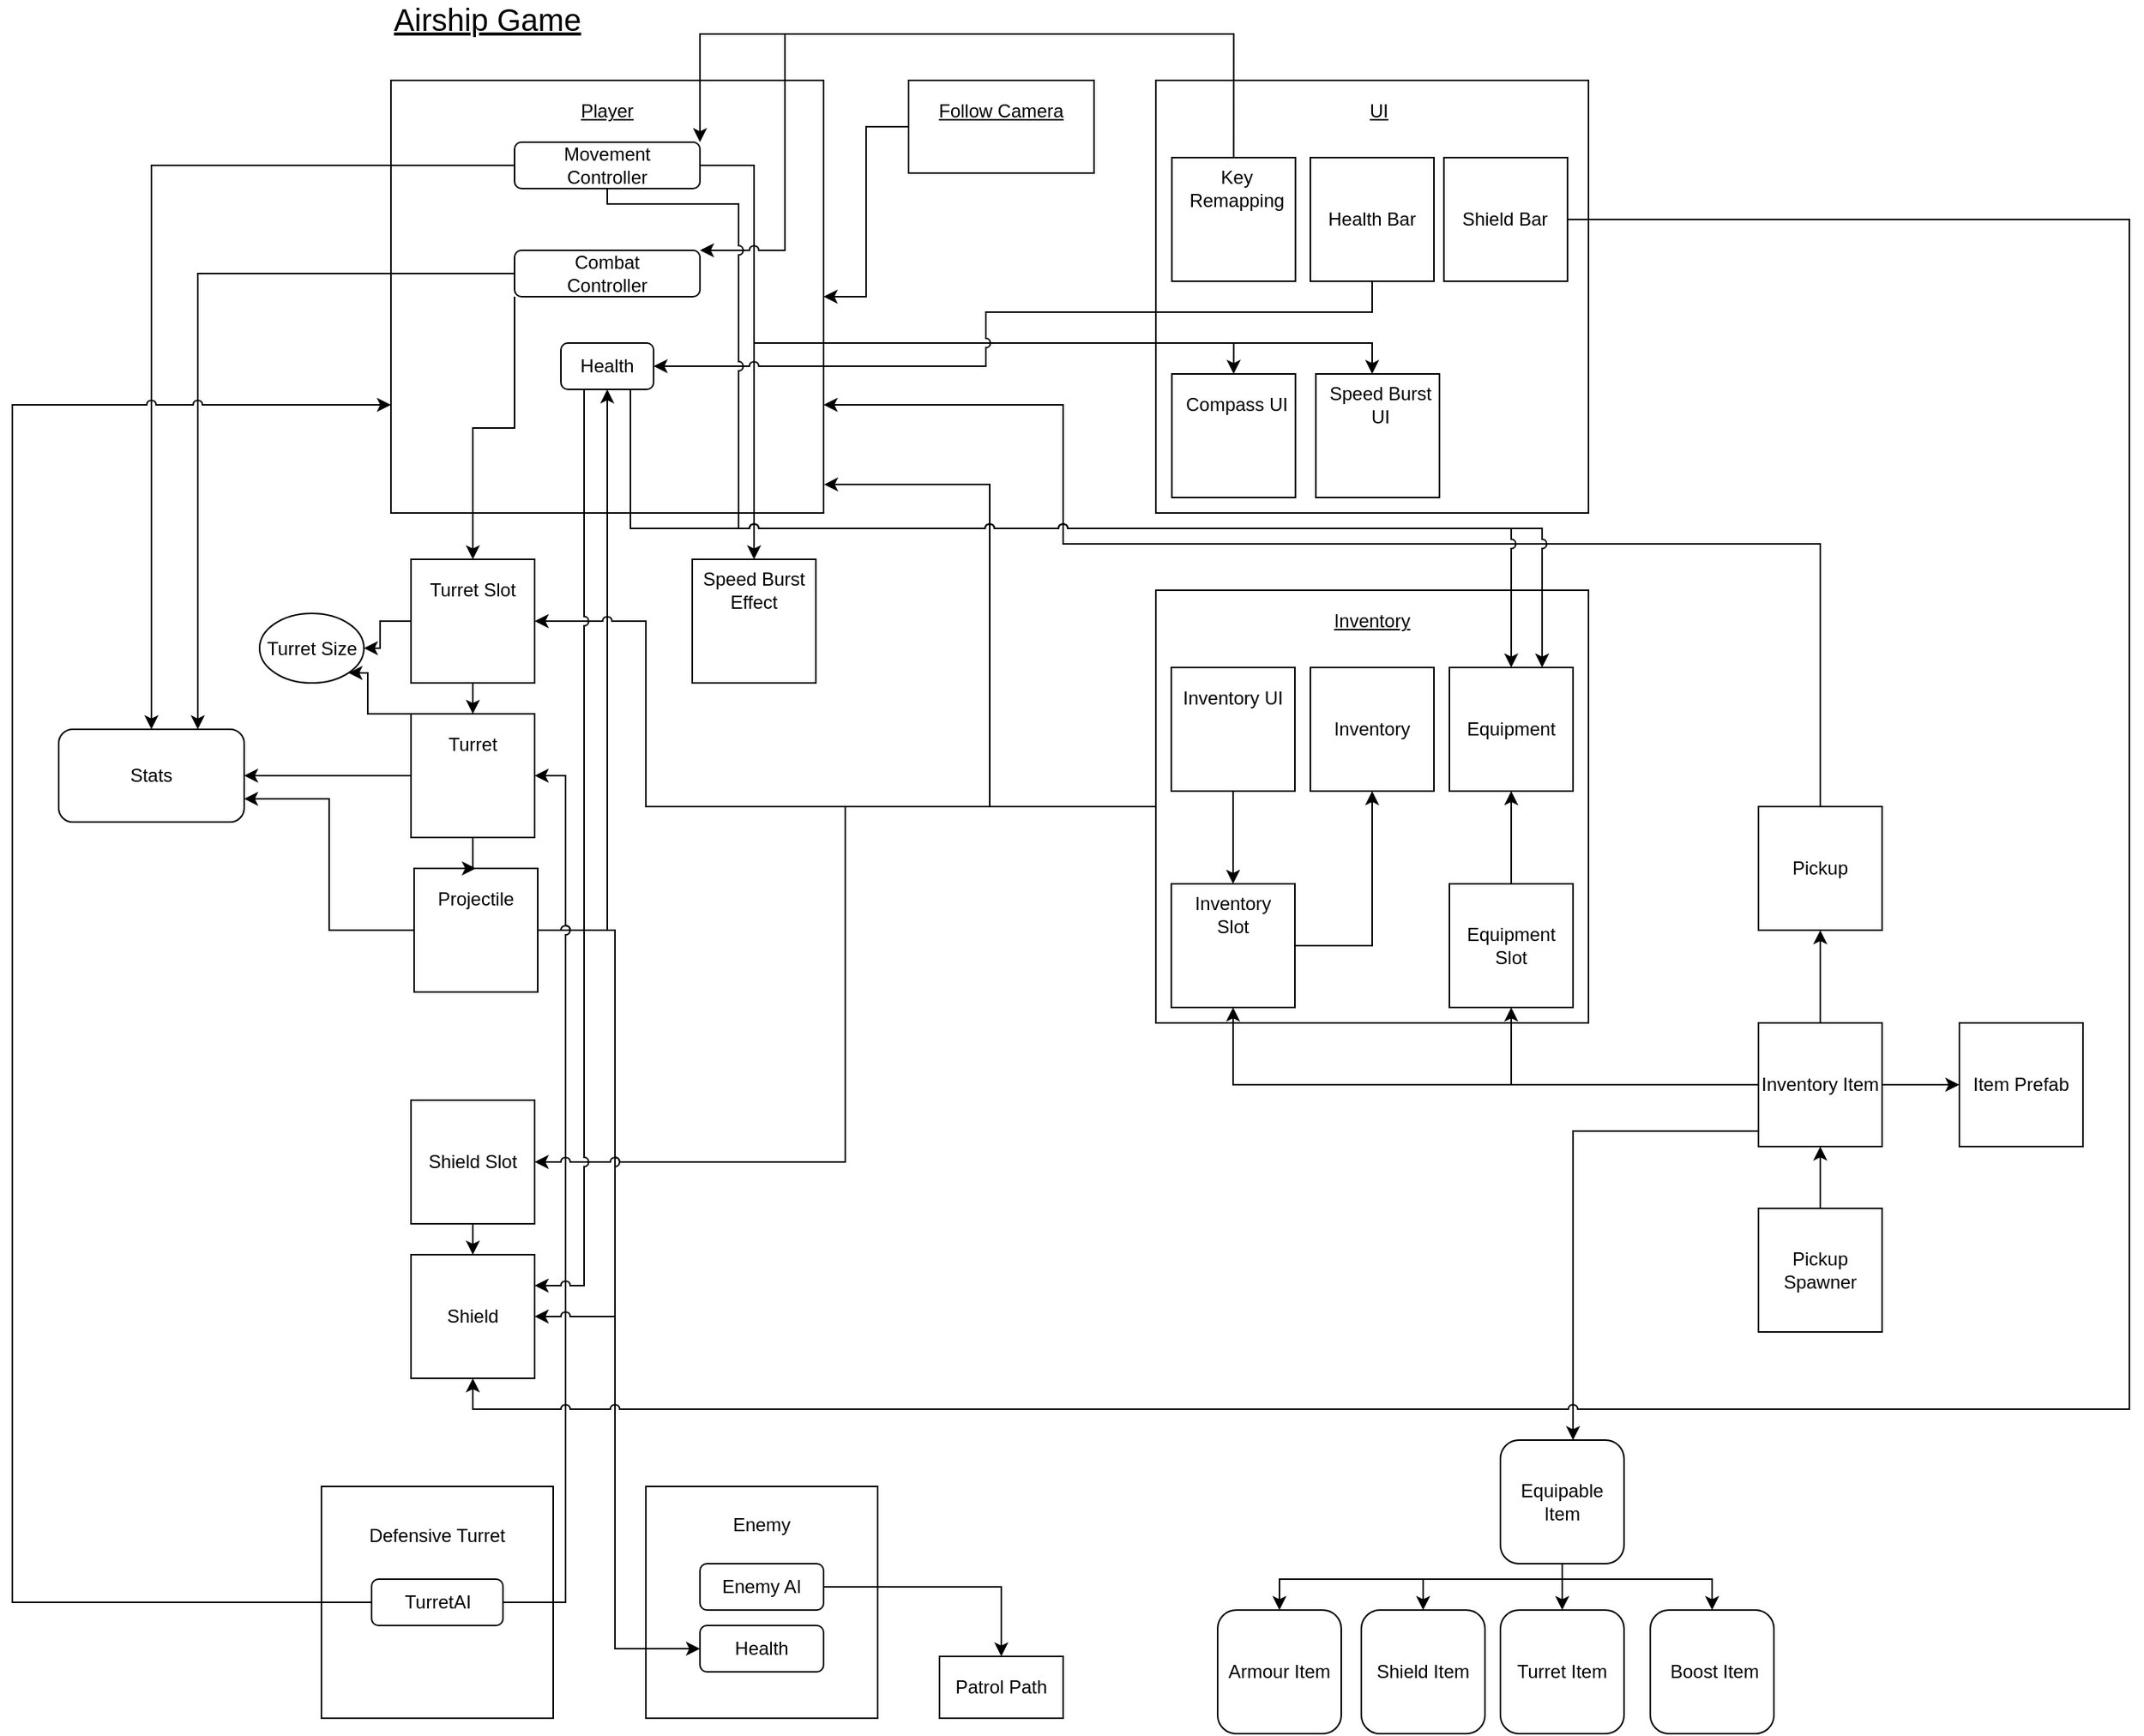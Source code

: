 <mxfile version="13.5.7" type="device"><diagram id="C5RBs43oDa-KdzZeNtuy" name="Page-1"><mxGraphModel dx="1463" dy="846" grid="1" gridSize="10" guides="1" tooltips="1" connect="1" arrows="1" fold="1" page="1" pageScale="1" pageWidth="827" pageHeight="1169" math="0" shadow="0"><root><mxCell id="WIyWlLk6GJQsqaUBKTNV-0"/><mxCell id="WIyWlLk6GJQsqaUBKTNV-1" parent="WIyWlLk6GJQsqaUBKTNV-0"/><mxCell id="Cf9NG068piF9Xm8d50Rl-7" value="Player" style="group" parent="WIyWlLk6GJQsqaUBKTNV-1" vertex="1" connectable="0"><mxGeometry x="780" y="60" width="290" height="280" as="geometry"/></mxCell><mxCell id="Cf9NG068piF9Xm8d50Rl-8" value="" style="whiteSpace=wrap;html=1;aspect=fixed;" parent="Cf9NG068piF9Xm8d50Rl-7" vertex="1"><mxGeometry width="280" height="280" as="geometry"/></mxCell><mxCell id="Cf9NG068piF9Xm8d50Rl-9" value="&lt;font style=&quot;font-size: 12px&quot;&gt;&lt;u&gt;UI&lt;/u&gt;&lt;/font&gt;" style="text;html=1;strokeColor=none;fillColor=none;align=center;verticalAlign=middle;whiteSpace=wrap;rounded=0;" parent="Cf9NG068piF9Xm8d50Rl-7" vertex="1"><mxGeometry x="124.286" y="10" width="41.429" height="20" as="geometry"/></mxCell><mxCell id="Cf9NG068piF9Xm8d50Rl-0" value="" style="group" parent="Cf9NG068piF9Xm8d50Rl-7" vertex="1" connectable="0"><mxGeometry x="10.357" y="190" width="82.857" height="80" as="geometry"/></mxCell><mxCell id="Cf9NG068piF9Xm8d50Rl-1" value="" style="whiteSpace=wrap;html=1;aspect=fixed;strokeColor=#000000;" parent="Cf9NG068piF9Xm8d50Rl-0" vertex="1"><mxGeometry width="80" height="80" as="geometry"/></mxCell><mxCell id="Cf9NG068piF9Xm8d50Rl-2" value="Compass UI" style="text;html=1;strokeColor=none;fillColor=none;align=center;verticalAlign=middle;whiteSpace=wrap;rounded=0;" parent="Cf9NG068piF9Xm8d50Rl-0" vertex="1"><mxGeometry x="5.179" y="10" width="72.5" height="20" as="geometry"/></mxCell><mxCell id="oJ4vuqxPt1i5Xw-Xa5MG-44" value="" style="group" parent="Cf9NG068piF9Xm8d50Rl-7" vertex="1" connectable="0"><mxGeometry x="103.571" y="190" width="82.857" height="80" as="geometry"/></mxCell><mxCell id="Cf9NG068piF9Xm8d50Rl-14" value="" style="group" parent="oJ4vuqxPt1i5Xw-Xa5MG-44" vertex="1" connectable="0"><mxGeometry width="82.857" height="80" as="geometry"/></mxCell><mxCell id="oJ4vuqxPt1i5Xw-Xa5MG-45" value="" style="whiteSpace=wrap;html=1;aspect=fixed;strokeColor=#000000;" parent="Cf9NG068piF9Xm8d50Rl-14" vertex="1"><mxGeometry width="80" height="80" as="geometry"/></mxCell><mxCell id="oJ4vuqxPt1i5Xw-Xa5MG-46" value="Speed Burst UI" style="text;html=1;strokeColor=none;fillColor=none;align=center;verticalAlign=middle;whiteSpace=wrap;rounded=0;" parent="Cf9NG068piF9Xm8d50Rl-14" vertex="1"><mxGeometry x="5.179" y="10" width="72.5" height="20" as="geometry"/></mxCell><mxCell id="Cf9NG068piF9Xm8d50Rl-34" value="" style="whiteSpace=wrap;html=1;aspect=fixed;strokeColor=#000000;" parent="Cf9NG068piF9Xm8d50Rl-7" vertex="1"><mxGeometry x="10.357" y="50" width="80" height="80" as="geometry"/></mxCell><mxCell id="Cf9NG068piF9Xm8d50Rl-35" value="Key Remapping" style="text;html=1;strokeColor=none;fillColor=none;align=center;verticalAlign=middle;whiteSpace=wrap;rounded=0;" parent="Cf9NG068piF9Xm8d50Rl-7" vertex="1"><mxGeometry x="15.536" y="60" width="72.5" height="20" as="geometry"/></mxCell><mxCell id="Ew5xzkwGmlgXeo16lYca-0" value="Health Bar" style="whiteSpace=wrap;html=1;aspect=fixed;" parent="Cf9NG068piF9Xm8d50Rl-7" vertex="1"><mxGeometry x="100.0" y="50" width="80" height="80" as="geometry"/></mxCell><mxCell id="Ew5xzkwGmlgXeo16lYca-1" value="Shield Bar" style="whiteSpace=wrap;html=1;aspect=fixed;" parent="Cf9NG068piF9Xm8d50Rl-7" vertex="1"><mxGeometry x="186.426" y="50" width="80" height="80" as="geometry"/></mxCell><mxCell id="oJ4vuqxPt1i5Xw-Xa5MG-29" value="Player" style="group" parent="WIyWlLk6GJQsqaUBKTNV-1" vertex="1" connectable="0"><mxGeometry x="285" y="60" width="300" height="280" as="geometry"/></mxCell><mxCell id="oJ4vuqxPt1i5Xw-Xa5MG-0" value="" style="whiteSpace=wrap;html=1;aspect=fixed;" parent="oJ4vuqxPt1i5Xw-Xa5MG-29" vertex="1"><mxGeometry width="280" height="280" as="geometry"/></mxCell><mxCell id="oJ4vuqxPt1i5Xw-Xa5MG-1" value="&lt;font style=&quot;font-size: 12px&quot;&gt;&lt;u&gt;Player&lt;/u&gt;&lt;/font&gt;" style="text;html=1;strokeColor=none;fillColor=none;align=center;verticalAlign=middle;whiteSpace=wrap;rounded=0;" parent="oJ4vuqxPt1i5Xw-Xa5MG-29" vertex="1"><mxGeometry x="120" y="10" width="40" height="20" as="geometry"/></mxCell><mxCell id="oJ4vuqxPt1i5Xw-Xa5MG-67" value="Health" style="rounded=1;whiteSpace=wrap;html=1;strokeColor=#000000;" parent="oJ4vuqxPt1i5Xw-Xa5MG-29" vertex="1"><mxGeometry x="110" y="170" width="60" height="30" as="geometry"/></mxCell><mxCell id="oJ4vuqxPt1i5Xw-Xa5MG-12" value="&lt;font style=&quot;font-size: 20px&quot;&gt;&lt;u&gt;Airship Game&lt;/u&gt;&lt;/font&gt;" style="text;html=1;strokeColor=none;fillColor=none;align=center;verticalAlign=middle;whiteSpace=wrap;rounded=0;" parent="WIyWlLk6GJQsqaUBKTNV-1" vertex="1"><mxGeometry x="250" y="10" width="195" height="20" as="geometry"/></mxCell><mxCell id="oJ4vuqxPt1i5Xw-Xa5MG-20" style="edgeStyle=orthogonalEdgeStyle;rounded=0;orthogonalLoop=1;jettySize=auto;html=1;" parent="WIyWlLk6GJQsqaUBKTNV-1" source="oJ4vuqxPt1i5Xw-Xa5MG-17" target="oJ4vuqxPt1i5Xw-Xa5MG-0" edge="1"><mxGeometry relative="1" as="geometry"/></mxCell><mxCell id="oJ4vuqxPt1i5Xw-Xa5MG-17" value="" style="rounded=0;whiteSpace=wrap;html=1;strokeColor=#000000;" parent="WIyWlLk6GJQsqaUBKTNV-1" vertex="1"><mxGeometry x="620" y="60" width="120" height="60" as="geometry"/></mxCell><mxCell id="oJ4vuqxPt1i5Xw-Xa5MG-18" value="&lt;u&gt;Follow Camera&lt;/u&gt;" style="text;html=1;strokeColor=none;fillColor=none;align=center;verticalAlign=middle;whiteSpace=wrap;rounded=0;" parent="WIyWlLk6GJQsqaUBKTNV-1" vertex="1"><mxGeometry x="630" y="70" width="100" height="20" as="geometry"/></mxCell><mxCell id="oJ4vuqxPt1i5Xw-Xa5MG-27" value="" style="group" parent="WIyWlLk6GJQsqaUBKTNV-1" vertex="1" connectable="0"><mxGeometry x="365" y="100" width="120" height="30" as="geometry"/></mxCell><mxCell id="oJ4vuqxPt1i5Xw-Xa5MG-2" value="" style="rounded=1;whiteSpace=wrap;html=1;" parent="oJ4vuqxPt1i5Xw-Xa5MG-27" vertex="1"><mxGeometry width="120" height="30" as="geometry"/></mxCell><mxCell id="oJ4vuqxPt1i5Xw-Xa5MG-3" value="Movement Controller" style="text;html=1;strokeColor=none;fillColor=none;align=center;verticalAlign=middle;whiteSpace=wrap;rounded=0;perimeterSpacing=0;" parent="oJ4vuqxPt1i5Xw-Xa5MG-27" vertex="1"><mxGeometry x="40" y="5" width="40" height="20" as="geometry"/></mxCell><mxCell id="oJ4vuqxPt1i5Xw-Xa5MG-28" value="" style="group" parent="WIyWlLk6GJQsqaUBKTNV-1" vertex="1" connectable="0"><mxGeometry x="365" y="170" width="120" height="30" as="geometry"/></mxCell><mxCell id="oJ4vuqxPt1i5Xw-Xa5MG-9" value="" style="rounded=1;whiteSpace=wrap;html=1;" parent="oJ4vuqxPt1i5Xw-Xa5MG-28" vertex="1"><mxGeometry width="120" height="30" as="geometry"/></mxCell><mxCell id="oJ4vuqxPt1i5Xw-Xa5MG-10" value="Combat Controller" style="text;html=1;strokeColor=none;fillColor=none;align=center;verticalAlign=middle;whiteSpace=wrap;rounded=0;" parent="oJ4vuqxPt1i5Xw-Xa5MG-28" vertex="1"><mxGeometry x="40" y="5" width="40" height="20" as="geometry"/></mxCell><mxCell id="oJ4vuqxPt1i5Xw-Xa5MG-31" value="" style="group" parent="WIyWlLk6GJQsqaUBKTNV-1" vertex="1" connectable="0"><mxGeometry x="298" y="370" width="80" height="80" as="geometry"/></mxCell><mxCell id="oJ4vuqxPt1i5Xw-Xa5MG-22" value="" style="whiteSpace=wrap;html=1;aspect=fixed;strokeColor=#000000;" parent="oJ4vuqxPt1i5Xw-Xa5MG-31" vertex="1"><mxGeometry width="80" height="80" as="geometry"/></mxCell><mxCell id="oJ4vuqxPt1i5Xw-Xa5MG-30" value="Turret Slot" style="text;html=1;strokeColor=none;fillColor=none;align=center;verticalAlign=middle;whiteSpace=wrap;rounded=0;" parent="oJ4vuqxPt1i5Xw-Xa5MG-31" vertex="1"><mxGeometry x="10" y="10" width="60" height="20" as="geometry"/></mxCell><mxCell id="oJ4vuqxPt1i5Xw-Xa5MG-36" style="edgeStyle=orthogonalEdgeStyle;rounded=0;orthogonalLoop=1;jettySize=auto;html=1;entryX=0.5;entryY=0;entryDx=0;entryDy=0;exitX=0;exitY=1;exitDx=0;exitDy=0;" parent="WIyWlLk6GJQsqaUBKTNV-1" source="oJ4vuqxPt1i5Xw-Xa5MG-9" target="oJ4vuqxPt1i5Xw-Xa5MG-22" edge="1"><mxGeometry relative="1" as="geometry"/></mxCell><mxCell id="oJ4vuqxPt1i5Xw-Xa5MG-37" style="edgeStyle=orthogonalEdgeStyle;rounded=0;orthogonalLoop=1;jettySize=auto;html=1;entryX=0.5;entryY=0;entryDx=0;entryDy=0;" parent="WIyWlLk6GJQsqaUBKTNV-1" source="oJ4vuqxPt1i5Xw-Xa5MG-22" target="oJ4vuqxPt1i5Xw-Xa5MG-54" edge="1"><mxGeometry relative="1" as="geometry"><mxPoint x="338" y="470" as="targetPoint"/></mxGeometry></mxCell><mxCell id="oJ4vuqxPt1i5Xw-Xa5MG-40" value="" style="group" parent="WIyWlLk6GJQsqaUBKTNV-1" vertex="1" connectable="0"><mxGeometry x="480" y="370" width="80" height="80" as="geometry"/></mxCell><mxCell id="oJ4vuqxPt1i5Xw-Xa5MG-41" value="" style="whiteSpace=wrap;html=1;aspect=fixed;strokeColor=#000000;" parent="oJ4vuqxPt1i5Xw-Xa5MG-40" vertex="1"><mxGeometry width="80" height="80" as="geometry"/></mxCell><mxCell id="oJ4vuqxPt1i5Xw-Xa5MG-42" value="Speed Burst Effect" style="text;html=1;strokeColor=none;fillColor=none;align=center;verticalAlign=middle;whiteSpace=wrap;rounded=0;" parent="oJ4vuqxPt1i5Xw-Xa5MG-40" vertex="1"><mxGeometry x="5" y="10" width="70" height="20" as="geometry"/></mxCell><mxCell id="oJ4vuqxPt1i5Xw-Xa5MG-43" style="edgeStyle=orthogonalEdgeStyle;rounded=0;orthogonalLoop=1;jettySize=auto;html=1;entryX=0.5;entryY=0;entryDx=0;entryDy=0;" parent="WIyWlLk6GJQsqaUBKTNV-1" source="oJ4vuqxPt1i5Xw-Xa5MG-2" target="oJ4vuqxPt1i5Xw-Xa5MG-41" edge="1"><mxGeometry relative="1" as="geometry"><Array as="points"><mxPoint x="520" y="115"/></Array></mxGeometry></mxCell><mxCell id="oJ4vuqxPt1i5Xw-Xa5MG-53" value="" style="group" parent="WIyWlLk6GJQsqaUBKTNV-1" vertex="1" connectable="0"><mxGeometry x="298" y="470" width="80" height="80" as="geometry"/></mxCell><mxCell id="oJ4vuqxPt1i5Xw-Xa5MG-54" value="" style="whiteSpace=wrap;html=1;aspect=fixed;strokeColor=#000000;" parent="oJ4vuqxPt1i5Xw-Xa5MG-53" vertex="1"><mxGeometry width="80" height="80" as="geometry"/></mxCell><mxCell id="oJ4vuqxPt1i5Xw-Xa5MG-55" value="Turret" style="text;html=1;strokeColor=none;fillColor=none;align=center;verticalAlign=middle;whiteSpace=wrap;rounded=0;" parent="oJ4vuqxPt1i5Xw-Xa5MG-53" vertex="1"><mxGeometry x="10" y="10" width="60" height="20" as="geometry"/></mxCell><mxCell id="oJ4vuqxPt1i5Xw-Xa5MG-57" value="" style="group" parent="WIyWlLk6GJQsqaUBKTNV-1" vertex="1" connectable="0"><mxGeometry x="300" y="570" width="80" height="80" as="geometry"/></mxCell><mxCell id="oJ4vuqxPt1i5Xw-Xa5MG-58" value="" style="whiteSpace=wrap;html=1;aspect=fixed;strokeColor=#000000;" parent="oJ4vuqxPt1i5Xw-Xa5MG-57" vertex="1"><mxGeometry width="80" height="80" as="geometry"/></mxCell><mxCell id="oJ4vuqxPt1i5Xw-Xa5MG-59" value="Projectile" style="text;html=1;strokeColor=none;fillColor=none;align=center;verticalAlign=middle;whiteSpace=wrap;rounded=0;" parent="oJ4vuqxPt1i5Xw-Xa5MG-57" vertex="1"><mxGeometry x="10" y="10" width="60" height="20" as="geometry"/></mxCell><mxCell id="oJ4vuqxPt1i5Xw-Xa5MG-60" style="edgeStyle=orthogonalEdgeStyle;rounded=0;orthogonalLoop=1;jettySize=auto;html=1;entryX=0.5;entryY=0;entryDx=0;entryDy=0;" parent="WIyWlLk6GJQsqaUBKTNV-1" source="oJ4vuqxPt1i5Xw-Xa5MG-54" target="oJ4vuqxPt1i5Xw-Xa5MG-58" edge="1"><mxGeometry relative="1" as="geometry"/></mxCell><mxCell id="oJ4vuqxPt1i5Xw-Xa5MG-62" value="Stats" style="rounded=1;whiteSpace=wrap;html=1;strokeColor=#000000;" parent="WIyWlLk6GJQsqaUBKTNV-1" vertex="1"><mxGeometry x="70" y="480" width="120" height="60" as="geometry"/></mxCell><mxCell id="oJ4vuqxPt1i5Xw-Xa5MG-63" style="edgeStyle=orthogonalEdgeStyle;rounded=0;orthogonalLoop=1;jettySize=auto;html=1;entryX=1;entryY=0.5;entryDx=0;entryDy=0;" parent="WIyWlLk6GJQsqaUBKTNV-1" source="oJ4vuqxPt1i5Xw-Xa5MG-54" target="oJ4vuqxPt1i5Xw-Xa5MG-62" edge="1"><mxGeometry relative="1" as="geometry"/></mxCell><mxCell id="oJ4vuqxPt1i5Xw-Xa5MG-64" style="edgeStyle=orthogonalEdgeStyle;rounded=0;orthogonalLoop=1;jettySize=auto;html=1;entryX=1;entryY=0.75;entryDx=0;entryDy=0;" parent="WIyWlLk6GJQsqaUBKTNV-1" source="oJ4vuqxPt1i5Xw-Xa5MG-58" target="oJ4vuqxPt1i5Xw-Xa5MG-62" edge="1"><mxGeometry relative="1" as="geometry"/></mxCell><mxCell id="oJ4vuqxPt1i5Xw-Xa5MG-65" style="edgeStyle=orthogonalEdgeStyle;rounded=0;orthogonalLoop=1;jettySize=auto;html=1;entryX=0.5;entryY=0;entryDx=0;entryDy=0;" parent="WIyWlLk6GJQsqaUBKTNV-1" source="oJ4vuqxPt1i5Xw-Xa5MG-2" target="oJ4vuqxPt1i5Xw-Xa5MG-62" edge="1"><mxGeometry relative="1" as="geometry"/></mxCell><mxCell id="oJ4vuqxPt1i5Xw-Xa5MG-66" style="edgeStyle=orthogonalEdgeStyle;rounded=0;orthogonalLoop=1;jettySize=auto;html=1;entryX=0.75;entryY=0;entryDx=0;entryDy=0;" parent="WIyWlLk6GJQsqaUBKTNV-1" source="oJ4vuqxPt1i5Xw-Xa5MG-9" target="oJ4vuqxPt1i5Xw-Xa5MG-62" edge="1"><mxGeometry relative="1" as="geometry"/></mxCell><mxCell id="oJ4vuqxPt1i5Xw-Xa5MG-68" value="Turret Size" style="ellipse;whiteSpace=wrap;html=1;strokeColor=#000000;" parent="WIyWlLk6GJQsqaUBKTNV-1" vertex="1"><mxGeometry x="200" y="405" width="67.5" height="45" as="geometry"/></mxCell><mxCell id="oJ4vuqxPt1i5Xw-Xa5MG-69" style="edgeStyle=orthogonalEdgeStyle;rounded=0;orthogonalLoop=1;jettySize=auto;html=1;entryX=1;entryY=0.5;entryDx=0;entryDy=0;" parent="WIyWlLk6GJQsqaUBKTNV-1" source="oJ4vuqxPt1i5Xw-Xa5MG-22" target="oJ4vuqxPt1i5Xw-Xa5MG-68" edge="1"><mxGeometry relative="1" as="geometry"/></mxCell><mxCell id="oJ4vuqxPt1i5Xw-Xa5MG-70" style="edgeStyle=orthogonalEdgeStyle;rounded=0;orthogonalLoop=1;jettySize=auto;html=1;exitX=0;exitY=0;exitDx=0;exitDy=0;entryX=1;entryY=1;entryDx=0;entryDy=0;" parent="WIyWlLk6GJQsqaUBKTNV-1" source="oJ4vuqxPt1i5Xw-Xa5MG-54" target="oJ4vuqxPt1i5Xw-Xa5MG-68" edge="1"><mxGeometry relative="1" as="geometry"><mxPoint x="270" y="430" as="targetPoint"/><Array as="points"><mxPoint x="270" y="470"/><mxPoint x="270" y="443"/></Array></mxGeometry></mxCell><mxCell id="oJ4vuqxPt1i5Xw-Xa5MG-71" style="edgeStyle=orthogonalEdgeStyle;rounded=0;orthogonalLoop=1;jettySize=auto;html=1;entryX=0.5;entryY=1;entryDx=0;entryDy=0;" parent="WIyWlLk6GJQsqaUBKTNV-1" source="oJ4vuqxPt1i5Xw-Xa5MG-58" target="oJ4vuqxPt1i5Xw-Xa5MG-67" edge="1"><mxGeometry relative="1" as="geometry"/></mxCell><mxCell id="oJ4vuqxPt1i5Xw-Xa5MG-78" value="" style="group" parent="WIyWlLk6GJQsqaUBKTNV-1" vertex="1" connectable="0"><mxGeometry x="450" y="970" width="150" height="150" as="geometry"/></mxCell><mxCell id="oJ4vuqxPt1i5Xw-Xa5MG-72" value="Enemy&lt;br&gt;&lt;br&gt;&lt;br&gt;&lt;br&gt;&lt;br&gt;&lt;br&gt;&lt;br&gt;&lt;br&gt;" style="whiteSpace=wrap;html=1;aspect=fixed;strokeColor=#000000;" parent="oJ4vuqxPt1i5Xw-Xa5MG-78" vertex="1"><mxGeometry width="150" height="150" as="geometry"/></mxCell><mxCell id="oJ4vuqxPt1i5Xw-Xa5MG-77" value="Health" style="rounded=1;whiteSpace=wrap;html=1;strokeColor=#000000;" parent="oJ4vuqxPt1i5Xw-Xa5MG-78" vertex="1"><mxGeometry x="35" y="90" width="80" height="30" as="geometry"/></mxCell><mxCell id="oJ4vuqxPt1i5Xw-Xa5MG-80" value="Enemy AI" style="rounded=1;whiteSpace=wrap;html=1;strokeColor=#000000;" parent="oJ4vuqxPt1i5Xw-Xa5MG-78" vertex="1"><mxGeometry x="35" y="50" width="80" height="30" as="geometry"/></mxCell><mxCell id="oJ4vuqxPt1i5Xw-Xa5MG-79" style="edgeStyle=orthogonalEdgeStyle;rounded=0;orthogonalLoop=1;jettySize=auto;html=1;entryX=0;entryY=0.5;entryDx=0;entryDy=0;" parent="WIyWlLk6GJQsqaUBKTNV-1" source="oJ4vuqxPt1i5Xw-Xa5MG-58" target="oJ4vuqxPt1i5Xw-Xa5MG-77" edge="1"><mxGeometry relative="1" as="geometry"><Array as="points"><mxPoint x="430" y="610"/><mxPoint x="430" y="1075"/></Array></mxGeometry></mxCell><mxCell id="oJ4vuqxPt1i5Xw-Xa5MG-82" value="Patrol Path" style="rounded=0;whiteSpace=wrap;html=1;strokeColor=#000000;" parent="WIyWlLk6GJQsqaUBKTNV-1" vertex="1"><mxGeometry x="640" y="1080" width="80" height="40" as="geometry"/></mxCell><mxCell id="oJ4vuqxPt1i5Xw-Xa5MG-86" style="edgeStyle=orthogonalEdgeStyle;rounded=0;orthogonalLoop=1;jettySize=auto;html=1;" parent="WIyWlLk6GJQsqaUBKTNV-1" source="oJ4vuqxPt1i5Xw-Xa5MG-80" target="oJ4vuqxPt1i5Xw-Xa5MG-82" edge="1"><mxGeometry relative="1" as="geometry"/></mxCell><mxCell id="Cf9NG068piF9Xm8d50Rl-3" style="edgeStyle=orthogonalEdgeStyle;rounded=0;orthogonalLoop=1;jettySize=auto;html=1;entryX=0.5;entryY=0;entryDx=0;entryDy=0;" parent="WIyWlLk6GJQsqaUBKTNV-1" source="oJ4vuqxPt1i5Xw-Xa5MG-2" target="Cf9NG068piF9Xm8d50Rl-1" edge="1"><mxGeometry relative="1" as="geometry"><Array as="points"><mxPoint x="520" y="115"/><mxPoint x="520" y="230"/><mxPoint x="830" y="230"/></Array></mxGeometry></mxCell><mxCell id="Cf9NG068piF9Xm8d50Rl-12" style="edgeStyle=orthogonalEdgeStyle;rounded=0;orthogonalLoop=1;jettySize=auto;html=1;startArrow=classic;startFill=1;endArrow=none;endFill=0;" parent="WIyWlLk6GJQsqaUBKTNV-1" edge="1"><mxGeometry relative="1" as="geometry"><mxPoint x="830" y="230" as="targetPoint"/><mxPoint x="920" y="250" as="sourcePoint"/><Array as="points"><mxPoint x="920" y="230"/><mxPoint x="830" y="230"/></Array></mxGeometry></mxCell><mxCell id="Cf9NG068piF9Xm8d50Rl-40" style="edgeStyle=orthogonalEdgeStyle;rounded=0;orthogonalLoop=1;jettySize=auto;html=1;exitX=1;exitY=0;exitDx=0;exitDy=0;entryX=0.5;entryY=0;entryDx=0;entryDy=0;startArrow=classic;startFill=1;endArrow=none;endFill=0;" parent="WIyWlLk6GJQsqaUBKTNV-1" source="oJ4vuqxPt1i5Xw-Xa5MG-2" target="Cf9NG068piF9Xm8d50Rl-34" edge="1"><mxGeometry relative="1" as="geometry"><Array as="points"><mxPoint x="485" y="30"/><mxPoint x="830" y="30"/></Array></mxGeometry></mxCell><mxCell id="Cf9NG068piF9Xm8d50Rl-41" style="edgeStyle=orthogonalEdgeStyle;rounded=0;orthogonalLoop=1;jettySize=auto;html=1;exitX=1;exitY=0;exitDx=0;exitDy=0;startArrow=classic;startFill=1;endArrow=none;endFill=0;jumpSize=6;jumpStyle=arc;" parent="WIyWlLk6GJQsqaUBKTNV-1" source="oJ4vuqxPt1i5Xw-Xa5MG-9" edge="1"><mxGeometry relative="1" as="geometry"><mxPoint x="520" y="30" as="targetPoint"/><Array as="points"><mxPoint x="540" y="170"/><mxPoint x="540" y="30"/></Array></mxGeometry></mxCell><mxCell id="5fM8tj-LmEr_eUMVN5Qc-0" value="Player" style="group" parent="WIyWlLk6GJQsqaUBKTNV-1" vertex="1" connectable="0"><mxGeometry x="780" y="390" width="280" height="280" as="geometry"/></mxCell><mxCell id="5fM8tj-LmEr_eUMVN5Qc-1" value="" style="whiteSpace=wrap;html=1;aspect=fixed;" parent="5fM8tj-LmEr_eUMVN5Qc-0" vertex="1"><mxGeometry width="280" height="280" as="geometry"/></mxCell><mxCell id="5fM8tj-LmEr_eUMVN5Qc-2" value="&lt;font style=&quot;font-size: 12px&quot;&gt;&lt;u&gt;Inventory&lt;/u&gt;&lt;/font&gt;" style="text;html=1;strokeColor=none;fillColor=none;align=center;verticalAlign=middle;whiteSpace=wrap;rounded=0;" parent="5fM8tj-LmEr_eUMVN5Qc-0" vertex="1"><mxGeometry x="120" y="10" width="40" height="20" as="geometry"/></mxCell><mxCell id="5fM8tj-LmEr_eUMVN5Qc-3" value="" style="group" parent="5fM8tj-LmEr_eUMVN5Qc-0" vertex="1" connectable="0"><mxGeometry x="10" y="190" width="80" height="80" as="geometry"/></mxCell><mxCell id="5fM8tj-LmEr_eUMVN5Qc-4" value="" style="whiteSpace=wrap;html=1;aspect=fixed;strokeColor=#000000;" parent="5fM8tj-LmEr_eUMVN5Qc-3" vertex="1"><mxGeometry width="80" height="80" as="geometry"/></mxCell><mxCell id="5fM8tj-LmEr_eUMVN5Qc-5" value="Inventory Slot" style="text;html=1;strokeColor=none;fillColor=none;align=center;verticalAlign=middle;whiteSpace=wrap;rounded=0;" parent="5fM8tj-LmEr_eUMVN5Qc-3" vertex="1"><mxGeometry x="5" y="10" width="70" height="20" as="geometry"/></mxCell><mxCell id="5fM8tj-LmEr_eUMVN5Qc-45" style="edgeStyle=orthogonalEdgeStyle;rounded=0;orthogonalLoop=1;jettySize=auto;html=1;entryX=0.5;entryY=0;entryDx=0;entryDy=0;" parent="5fM8tj-LmEr_eUMVN5Qc-0" source="5fM8tj-LmEr_eUMVN5Qc-10" target="5fM8tj-LmEr_eUMVN5Qc-4" edge="1"><mxGeometry relative="1" as="geometry"/></mxCell><mxCell id="5fM8tj-LmEr_eUMVN5Qc-10" value="" style="whiteSpace=wrap;html=1;aspect=fixed;strokeColor=#000000;" parent="5fM8tj-LmEr_eUMVN5Qc-0" vertex="1"><mxGeometry x="10" y="50" width="80" height="80" as="geometry"/></mxCell><mxCell id="5fM8tj-LmEr_eUMVN5Qc-11" value="Inventory UI" style="text;html=1;strokeColor=none;fillColor=none;align=center;verticalAlign=middle;whiteSpace=wrap;rounded=0;" parent="5fM8tj-LmEr_eUMVN5Qc-0" vertex="1"><mxGeometry x="15" y="60" width="70" height="20" as="geometry"/></mxCell><mxCell id="SxfjDARoTbvnSfGhx6Mr-5" style="edgeStyle=orthogonalEdgeStyle;rounded=0;jumpStyle=arc;orthogonalLoop=1;jettySize=auto;html=1;" parent="5fM8tj-LmEr_eUMVN5Qc-0" source="5fM8tj-LmEr_eUMVN5Qc-8" target="SxfjDARoTbvnSfGhx6Mr-4" edge="1"><mxGeometry relative="1" as="geometry"/></mxCell><mxCell id="5fM8tj-LmEr_eUMVN5Qc-8" value="Equipment Slot" style="whiteSpace=wrap;html=1;aspect=fixed;strokeColor=#000000;" parent="5fM8tj-LmEr_eUMVN5Qc-0" vertex="1"><mxGeometry x="190" y="190" width="80" height="80" as="geometry"/></mxCell><mxCell id="SxfjDARoTbvnSfGhx6Mr-3" value="Inventory" style="whiteSpace=wrap;html=1;aspect=fixed;strokeColor=#000000;" parent="5fM8tj-LmEr_eUMVN5Qc-0" vertex="1"><mxGeometry x="100" y="50" width="80" height="80" as="geometry"/></mxCell><mxCell id="SxfjDARoTbvnSfGhx6Mr-4" value="Equipment" style="whiteSpace=wrap;html=1;aspect=fixed;strokeColor=#000000;" parent="5fM8tj-LmEr_eUMVN5Qc-0" vertex="1"><mxGeometry x="190" y="50" width="80" height="80" as="geometry"/></mxCell><mxCell id="SxfjDARoTbvnSfGhx6Mr-6" style="edgeStyle=orthogonalEdgeStyle;rounded=0;jumpStyle=arc;orthogonalLoop=1;jettySize=auto;html=1;entryX=0.5;entryY=1;entryDx=0;entryDy=0;" parent="5fM8tj-LmEr_eUMVN5Qc-0" source="5fM8tj-LmEr_eUMVN5Qc-4" target="SxfjDARoTbvnSfGhx6Mr-3" edge="1"><mxGeometry relative="1" as="geometry"/></mxCell><mxCell id="5fM8tj-LmEr_eUMVN5Qc-51" style="edgeStyle=orthogonalEdgeStyle;rounded=0;orthogonalLoop=1;jettySize=auto;html=1;entryX=0.5;entryY=1;entryDx=0;entryDy=0;" parent="WIyWlLk6GJQsqaUBKTNV-1" source="5fM8tj-LmEr_eUMVN5Qc-47" target="5fM8tj-LmEr_eUMVN5Qc-49" edge="1"><mxGeometry relative="1" as="geometry"/></mxCell><mxCell id="5fM8tj-LmEr_eUMVN5Qc-47" value="Pickup Spawner" style="whiteSpace=wrap;html=1;aspect=fixed;" parent="WIyWlLk6GJQsqaUBKTNV-1" vertex="1"><mxGeometry x="1170" y="790" width="80" height="80" as="geometry"/></mxCell><mxCell id="5fM8tj-LmEr_eUMVN5Qc-54" style="edgeStyle=orthogonalEdgeStyle;rounded=0;orthogonalLoop=1;jettySize=auto;html=1;entryX=1;entryY=0.75;entryDx=0;entryDy=0;" parent="WIyWlLk6GJQsqaUBKTNV-1" source="5fM8tj-LmEr_eUMVN5Qc-48" target="oJ4vuqxPt1i5Xw-Xa5MG-0" edge="1"><mxGeometry relative="1" as="geometry"><Array as="points"><mxPoint x="1210" y="360"/><mxPoint x="720" y="360"/><mxPoint x="720" y="270"/></Array></mxGeometry></mxCell><mxCell id="5fM8tj-LmEr_eUMVN5Qc-48" value="Pickup&lt;br&gt;" style="whiteSpace=wrap;html=1;aspect=fixed;" parent="WIyWlLk6GJQsqaUBKTNV-1" vertex="1"><mxGeometry x="1170" y="530" width="80" height="80" as="geometry"/></mxCell><mxCell id="5fM8tj-LmEr_eUMVN5Qc-50" style="edgeStyle=orthogonalEdgeStyle;rounded=0;orthogonalLoop=1;jettySize=auto;html=1;entryX=0.5;entryY=1;entryDx=0;entryDy=0;" parent="WIyWlLk6GJQsqaUBKTNV-1" source="5fM8tj-LmEr_eUMVN5Qc-49" target="5fM8tj-LmEr_eUMVN5Qc-48" edge="1"><mxGeometry relative="1" as="geometry"/></mxCell><mxCell id="5fM8tj-LmEr_eUMVN5Qc-52" style="edgeStyle=orthogonalEdgeStyle;rounded=0;orthogonalLoop=1;jettySize=auto;html=1;entryX=0.5;entryY=1;entryDx=0;entryDy=0;" parent="WIyWlLk6GJQsqaUBKTNV-1" source="5fM8tj-LmEr_eUMVN5Qc-49" target="5fM8tj-LmEr_eUMVN5Qc-4" edge="1"><mxGeometry relative="1" as="geometry"/></mxCell><mxCell id="5fM8tj-LmEr_eUMVN5Qc-53" style="edgeStyle=orthogonalEdgeStyle;rounded=0;orthogonalLoop=1;jettySize=auto;html=1;entryX=0.5;entryY=1;entryDx=0;entryDy=0;" parent="WIyWlLk6GJQsqaUBKTNV-1" source="5fM8tj-LmEr_eUMVN5Qc-49" target="5fM8tj-LmEr_eUMVN5Qc-8" edge="1"><mxGeometry relative="1" as="geometry"/></mxCell><mxCell id="SxfjDARoTbvnSfGhx6Mr-9" style="edgeStyle=orthogonalEdgeStyle;rounded=0;jumpStyle=arc;orthogonalLoop=1;jettySize=auto;html=1;entryX=0;entryY=0.5;entryDx=0;entryDy=0;" parent="WIyWlLk6GJQsqaUBKTNV-1" source="5fM8tj-LmEr_eUMVN5Qc-49" target="SxfjDARoTbvnSfGhx6Mr-8" edge="1"><mxGeometry relative="1" as="geometry"/></mxCell><mxCell id="BwspnUe3tvJL7L29ESDZ-8" style="edgeStyle=orthogonalEdgeStyle;rounded=0;jumpStyle=arc;orthogonalLoop=1;jettySize=auto;html=1;exitX=0;exitY=1;exitDx=0;exitDy=0;" parent="WIyWlLk6GJQsqaUBKTNV-1" source="5fM8tj-LmEr_eUMVN5Qc-49" target="BwspnUe3tvJL7L29ESDZ-2" edge="1"><mxGeometry relative="1" as="geometry"><Array as="points"><mxPoint x="1170" y="740"/><mxPoint x="1050" y="740"/></Array></mxGeometry></mxCell><mxCell id="5fM8tj-LmEr_eUMVN5Qc-49" value="Inventory Item&lt;br&gt;" style="whiteSpace=wrap;html=1;aspect=fixed;" parent="WIyWlLk6GJQsqaUBKTNV-1" vertex="1"><mxGeometry x="1170" y="670" width="80" height="80" as="geometry"/></mxCell><mxCell id="SxfjDARoTbvnSfGhx6Mr-2" style="edgeStyle=orthogonalEdgeStyle;rounded=0;jumpStyle=arc;orthogonalLoop=1;jettySize=auto;html=1;entryX=1.001;entryY=0.934;entryDx=0;entryDy=0;entryPerimeter=0;" parent="WIyWlLk6GJQsqaUBKTNV-1" source="5fM8tj-LmEr_eUMVN5Qc-1" target="oJ4vuqxPt1i5Xw-Xa5MG-0" edge="1"><mxGeometry relative="1" as="geometry"/></mxCell><mxCell id="SxfjDARoTbvnSfGhx6Mr-7" style="edgeStyle=orthogonalEdgeStyle;rounded=0;jumpStyle=arc;orthogonalLoop=1;jettySize=auto;html=1;entryX=1;entryY=0.5;entryDx=0;entryDy=0;" parent="WIyWlLk6GJQsqaUBKTNV-1" source="5fM8tj-LmEr_eUMVN5Qc-1" target="oJ4vuqxPt1i5Xw-Xa5MG-22" edge="1"><mxGeometry relative="1" as="geometry"><Array as="points"><mxPoint x="450" y="530"/><mxPoint x="450" y="410"/></Array></mxGeometry></mxCell><mxCell id="SxfjDARoTbvnSfGhx6Mr-8" value="Item Prefab" style="whiteSpace=wrap;html=1;aspect=fixed;" parent="WIyWlLk6GJQsqaUBKTNV-1" vertex="1"><mxGeometry x="1300" y="670" width="80" height="80" as="geometry"/></mxCell><mxCell id="uuKijvimrqYWd6mBZSTk-0" value="Defensive Turret&lt;br&gt;&lt;br&gt;&lt;br&gt;&lt;br&gt;&lt;br&gt;&lt;br&gt;&lt;br&gt;" style="whiteSpace=wrap;html=1;aspect=fixed;" parent="WIyWlLk6GJQsqaUBKTNV-1" vertex="1"><mxGeometry x="240" y="970" width="150" height="150" as="geometry"/></mxCell><mxCell id="uuKijvimrqYWd6mBZSTk-2" style="edgeStyle=orthogonalEdgeStyle;rounded=0;orthogonalLoop=1;jettySize=auto;html=1;entryX=1;entryY=0.5;entryDx=0;entryDy=0;jumpStyle=arc;exitX=1;exitY=0.5;exitDx=0;exitDy=0;" parent="WIyWlLk6GJQsqaUBKTNV-1" source="uuKijvimrqYWd6mBZSTk-1" target="oJ4vuqxPt1i5Xw-Xa5MG-54" edge="1"><mxGeometry relative="1" as="geometry"><Array as="points"><mxPoint x="398" y="1045"/><mxPoint x="398" y="510"/></Array></mxGeometry></mxCell><mxCell id="uuKijvimrqYWd6mBZSTk-3" style="edgeStyle=orthogonalEdgeStyle;rounded=0;jumpStyle=arc;orthogonalLoop=1;jettySize=auto;html=1;entryX=0;entryY=0.75;entryDx=0;entryDy=0;exitX=0;exitY=0.5;exitDx=0;exitDy=0;" parent="WIyWlLk6GJQsqaUBKTNV-1" source="uuKijvimrqYWd6mBZSTk-1" target="oJ4vuqxPt1i5Xw-Xa5MG-0" edge="1"><mxGeometry relative="1" as="geometry"><mxPoint x="350" y="341" as="targetPoint"/><Array as="points"><mxPoint x="40" y="1045"/><mxPoint x="40" y="270"/></Array></mxGeometry></mxCell><mxCell id="uuKijvimrqYWd6mBZSTk-1" value="TurretAI" style="rounded=1;whiteSpace=wrap;html=1;" parent="WIyWlLk6GJQsqaUBKTNV-1" vertex="1"><mxGeometry x="272.5" y="1030" width="85" height="30" as="geometry"/></mxCell><mxCell id="c7HQ24oU-Uj8hBZU5iqJ-6" style="edgeStyle=orthogonalEdgeStyle;rounded=0;orthogonalLoop=1;jettySize=auto;html=1;entryX=0.5;entryY=0;entryDx=0;entryDy=0;" parent="WIyWlLk6GJQsqaUBKTNV-1" source="c7HQ24oU-Uj8hBZU5iqJ-4" target="c7HQ24oU-Uj8hBZU5iqJ-5" edge="1"><mxGeometry relative="1" as="geometry"/></mxCell><mxCell id="c7HQ24oU-Uj8hBZU5iqJ-4" value="Shield Slot" style="whiteSpace=wrap;html=1;aspect=fixed;" parent="WIyWlLk6GJQsqaUBKTNV-1" vertex="1"><mxGeometry x="298" y="720" width="80" height="80" as="geometry"/></mxCell><mxCell id="c7HQ24oU-Uj8hBZU5iqJ-5" value="Shield" style="whiteSpace=wrap;html=1;aspect=fixed;" parent="WIyWlLk6GJQsqaUBKTNV-1" vertex="1"><mxGeometry x="298" y="820" width="80" height="80" as="geometry"/></mxCell><mxCell id="c7HQ24oU-Uj8hBZU5iqJ-8" style="edgeStyle=orthogonalEdgeStyle;rounded=0;orthogonalLoop=1;jettySize=auto;html=1;exitX=0;exitY=0.5;exitDx=0;exitDy=0;entryX=1;entryY=0.5;entryDx=0;entryDy=0;jumpStyle=arc;" parent="WIyWlLk6GJQsqaUBKTNV-1" source="5fM8tj-LmEr_eUMVN5Qc-1" target="c7HQ24oU-Uj8hBZU5iqJ-4" edge="1"><mxGeometry relative="1" as="geometry"/></mxCell><mxCell id="c7HQ24oU-Uj8hBZU5iqJ-9" style="edgeStyle=orthogonalEdgeStyle;rounded=0;jumpStyle=arc;orthogonalLoop=1;jettySize=auto;html=1;entryX=1;entryY=0.5;entryDx=0;entryDy=0;" parent="WIyWlLk6GJQsqaUBKTNV-1" source="oJ4vuqxPt1i5Xw-Xa5MG-58" target="c7HQ24oU-Uj8hBZU5iqJ-5" edge="1"><mxGeometry relative="1" as="geometry"><Array as="points"><mxPoint x="430" y="610"/><mxPoint x="430" y="860"/></Array></mxGeometry></mxCell><mxCell id="Ew5xzkwGmlgXeo16lYca-5" style="edgeStyle=orthogonalEdgeStyle;rounded=0;orthogonalLoop=1;jettySize=auto;html=1;entryX=1;entryY=0.5;entryDx=0;entryDy=0;exitX=0.5;exitY=1;exitDx=0;exitDy=0;jumpStyle=arc;" parent="WIyWlLk6GJQsqaUBKTNV-1" source="Ew5xzkwGmlgXeo16lYca-0" target="oJ4vuqxPt1i5Xw-Xa5MG-67" edge="1"><mxGeometry relative="1" as="geometry"><Array as="points"><mxPoint x="920" y="210"/><mxPoint x="670" y="210"/><mxPoint x="670" y="245"/></Array></mxGeometry></mxCell><mxCell id="Ew5xzkwGmlgXeo16lYca-6" style="edgeStyle=orthogonalEdgeStyle;rounded=0;jumpStyle=arc;orthogonalLoop=1;jettySize=auto;html=1;entryX=0.5;entryY=1;entryDx=0;entryDy=0;" parent="WIyWlLk6GJQsqaUBKTNV-1" source="Ew5xzkwGmlgXeo16lYca-1" target="c7HQ24oU-Uj8hBZU5iqJ-5" edge="1"><mxGeometry relative="1" as="geometry"><Array as="points"><mxPoint x="1410" y="150"/><mxPoint x="1410" y="920"/><mxPoint x="338" y="920"/></Array></mxGeometry></mxCell><mxCell id="BwspnUe3tvJL7L29ESDZ-0" style="edgeStyle=orthogonalEdgeStyle;rounded=0;orthogonalLoop=1;jettySize=auto;html=1;exitX=0.75;exitY=1;exitDx=0;exitDy=0;entryX=0.75;entryY=0;entryDx=0;entryDy=0;jumpStyle=arc;" parent="WIyWlLk6GJQsqaUBKTNV-1" source="oJ4vuqxPt1i5Xw-Xa5MG-67" target="SxfjDARoTbvnSfGhx6Mr-4" edge="1"><mxGeometry relative="1" as="geometry"/></mxCell><mxCell id="BwspnUe3tvJL7L29ESDZ-9" style="edgeStyle=orthogonalEdgeStyle;rounded=0;jumpStyle=arc;orthogonalLoop=1;jettySize=auto;html=1;exitX=0.5;exitY=1;exitDx=0;exitDy=0;entryX=0.5;entryY=0;entryDx=0;entryDy=0;" parent="WIyWlLk6GJQsqaUBKTNV-1" source="BwspnUe3tvJL7L29ESDZ-2" target="BwspnUe3tvJL7L29ESDZ-4" edge="1"><mxGeometry relative="1" as="geometry"><Array as="points"><mxPoint x="1043" y="1050"/></Array></mxGeometry></mxCell><mxCell id="BwspnUe3tvJL7L29ESDZ-13" style="edgeStyle=orthogonalEdgeStyle;rounded=0;jumpStyle=arc;orthogonalLoop=1;jettySize=auto;html=1;" parent="WIyWlLk6GJQsqaUBKTNV-1" source="BwspnUe3tvJL7L29ESDZ-2" target="BwspnUe3tvJL7L29ESDZ-5" edge="1"><mxGeometry relative="1" as="geometry"><Array as="points"><mxPoint x="1043" y="1030"/><mxPoint x="953" y="1030"/></Array></mxGeometry></mxCell><mxCell id="BwspnUe3tvJL7L29ESDZ-14" style="edgeStyle=orthogonalEdgeStyle;rounded=0;jumpStyle=arc;orthogonalLoop=1;jettySize=auto;html=1;entryX=0.5;entryY=0;entryDx=0;entryDy=0;" parent="WIyWlLk6GJQsqaUBKTNV-1" source="BwspnUe3tvJL7L29ESDZ-2" target="BwspnUe3tvJL7L29ESDZ-6" edge="1"><mxGeometry relative="1" as="geometry"><Array as="points"><mxPoint x="1043" y="1030"/><mxPoint x="860" y="1030"/></Array></mxGeometry></mxCell><mxCell id="BwspnUe3tvJL7L29ESDZ-16" style="edgeStyle=orthogonalEdgeStyle;rounded=0;jumpStyle=arc;orthogonalLoop=1;jettySize=auto;html=1;entryX=0.5;entryY=0;entryDx=0;entryDy=0;" parent="WIyWlLk6GJQsqaUBKTNV-1" source="BwspnUe3tvJL7L29ESDZ-2" target="BwspnUe3tvJL7L29ESDZ-15" edge="1"><mxGeometry relative="1" as="geometry"><Array as="points"><mxPoint x="1043" y="1030"/><mxPoint x="1140" y="1030"/></Array></mxGeometry></mxCell><mxCell id="BwspnUe3tvJL7L29ESDZ-2" value="Equipable Item" style="rounded=1;whiteSpace=wrap;html=1;" parent="WIyWlLk6GJQsqaUBKTNV-1" vertex="1"><mxGeometry x="1003" y="940" width="80" height="80" as="geometry"/></mxCell><mxCell id="BwspnUe3tvJL7L29ESDZ-4" value="Turret Item" style="rounded=1;whiteSpace=wrap;html=1;" parent="WIyWlLk6GJQsqaUBKTNV-1" vertex="1"><mxGeometry x="1003" y="1050" width="80" height="80" as="geometry"/></mxCell><mxCell id="BwspnUe3tvJL7L29ESDZ-5" value="Shield Item" style="rounded=1;whiteSpace=wrap;html=1;" parent="WIyWlLk6GJQsqaUBKTNV-1" vertex="1"><mxGeometry x="913" y="1050" width="80" height="80" as="geometry"/></mxCell><mxCell id="BwspnUe3tvJL7L29ESDZ-6" value="Armour Item" style="rounded=1;whiteSpace=wrap;html=1;" parent="WIyWlLk6GJQsqaUBKTNV-1" vertex="1"><mxGeometry x="820" y="1050" width="80" height="80" as="geometry"/></mxCell><mxCell id="BwspnUe3tvJL7L29ESDZ-15" value="&amp;nbsp;Boost Item" style="rounded=1;whiteSpace=wrap;html=1;" parent="WIyWlLk6GJQsqaUBKTNV-1" vertex="1"><mxGeometry x="1100" y="1050" width="80" height="80" as="geometry"/></mxCell><mxCell id="BwspnUe3tvJL7L29ESDZ-18" style="edgeStyle=orthogonalEdgeStyle;rounded=0;jumpStyle=arc;orthogonalLoop=1;jettySize=auto;html=1;entryX=0.5;entryY=0;entryDx=0;entryDy=0;exitX=0.5;exitY=1;exitDx=0;exitDy=0;" parent="WIyWlLk6GJQsqaUBKTNV-1" source="oJ4vuqxPt1i5Xw-Xa5MG-2" target="SxfjDARoTbvnSfGhx6Mr-4" edge="1"><mxGeometry relative="1" as="geometry"><mxPoint x="485" y="115.029" as="sourcePoint"/><mxPoint x="1010" y="440" as="targetPoint"/><Array as="points"><mxPoint x="425" y="140"/><mxPoint x="510" y="140"/><mxPoint x="510" y="350"/><mxPoint x="1010" y="350"/></Array></mxGeometry></mxCell><mxCell id="krs_mNJeAfSyo1co5yRx-0" style="edgeStyle=orthogonalEdgeStyle;rounded=0;orthogonalLoop=1;jettySize=auto;html=1;entryX=1;entryY=0.25;entryDx=0;entryDy=0;exitX=0.25;exitY=1;exitDx=0;exitDy=0;jumpStyle=arc;" edge="1" parent="WIyWlLk6GJQsqaUBKTNV-1" source="oJ4vuqxPt1i5Xw-Xa5MG-67" target="c7HQ24oU-Uj8hBZU5iqJ-5"><mxGeometry relative="1" as="geometry"/></mxCell></root></mxGraphModel></diagram></mxfile>